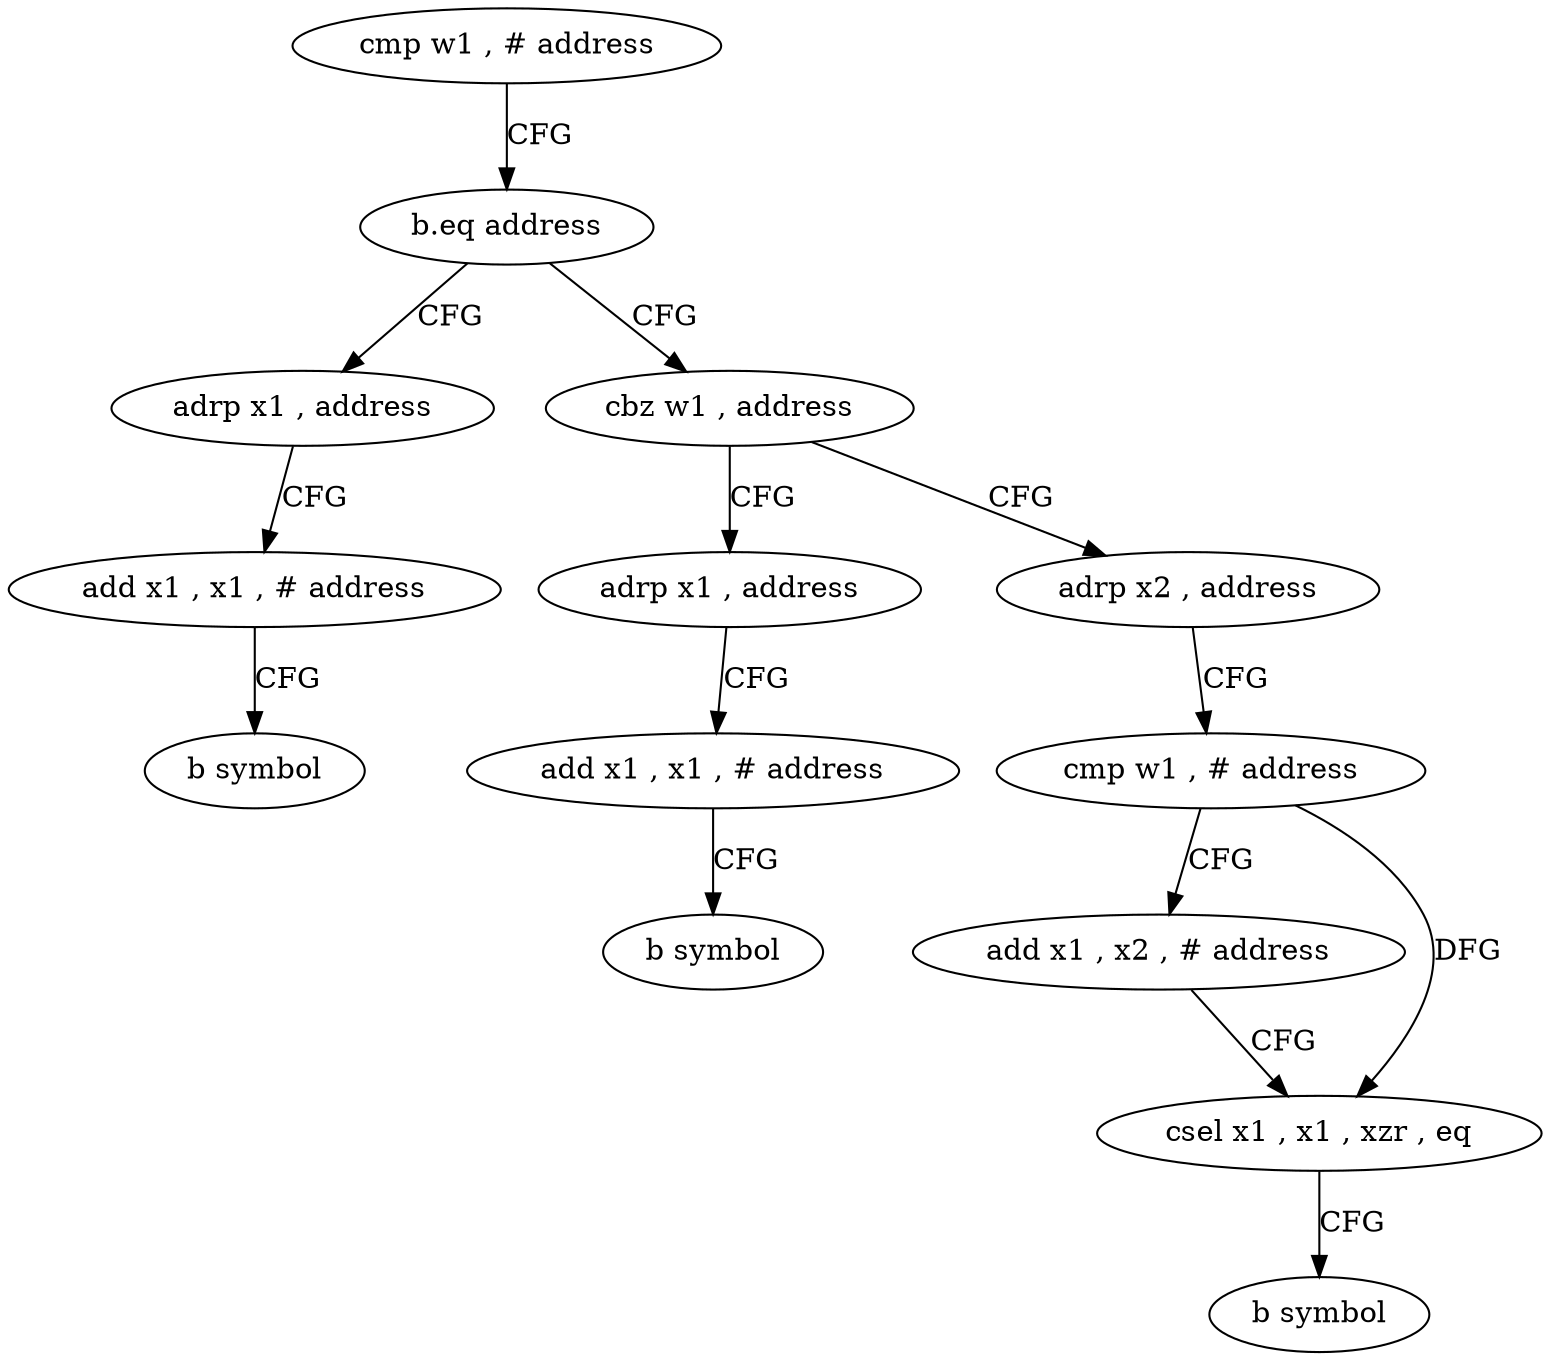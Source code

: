 digraph "func" {
"139360" [label = "cmp w1 , # address" ]
"139364" [label = "b.eq address" ]
"139392" [label = "adrp x1 , address" ]
"139368" [label = "cbz w1 , address" ]
"139396" [label = "add x1 , x1 , # address" ]
"139400" [label = "b symbol" ]
"139408" [label = "adrp x1 , address" ]
"139372" [label = "adrp x2 , address" ]
"139412" [label = "add x1 , x1 , # address" ]
"139416" [label = "b symbol" ]
"139376" [label = "cmp w1 , # address" ]
"139380" [label = "add x1 , x2 , # address" ]
"139384" [label = "csel x1 , x1 , xzr , eq" ]
"139388" [label = "b symbol" ]
"139360" -> "139364" [ label = "CFG" ]
"139364" -> "139392" [ label = "CFG" ]
"139364" -> "139368" [ label = "CFG" ]
"139392" -> "139396" [ label = "CFG" ]
"139368" -> "139408" [ label = "CFG" ]
"139368" -> "139372" [ label = "CFG" ]
"139396" -> "139400" [ label = "CFG" ]
"139408" -> "139412" [ label = "CFG" ]
"139372" -> "139376" [ label = "CFG" ]
"139412" -> "139416" [ label = "CFG" ]
"139376" -> "139380" [ label = "CFG" ]
"139376" -> "139384" [ label = "DFG" ]
"139380" -> "139384" [ label = "CFG" ]
"139384" -> "139388" [ label = "CFG" ]
}
